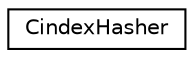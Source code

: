 digraph "Graphical Class Hierarchy"
{
  edge [fontname="Helvetica",fontsize="10",labelfontname="Helvetica",labelfontsize="10"];
  node [fontname="Helvetica",fontsize="10",shape=record];
  rankdir="LR";
  Node0 [label="CindexHasher",height=0.2,width=0.4,color="black", fillcolor="white", style="filled",URL="$structkaldi_1_1nnet3_1_1CindexHasher.html"];
}
